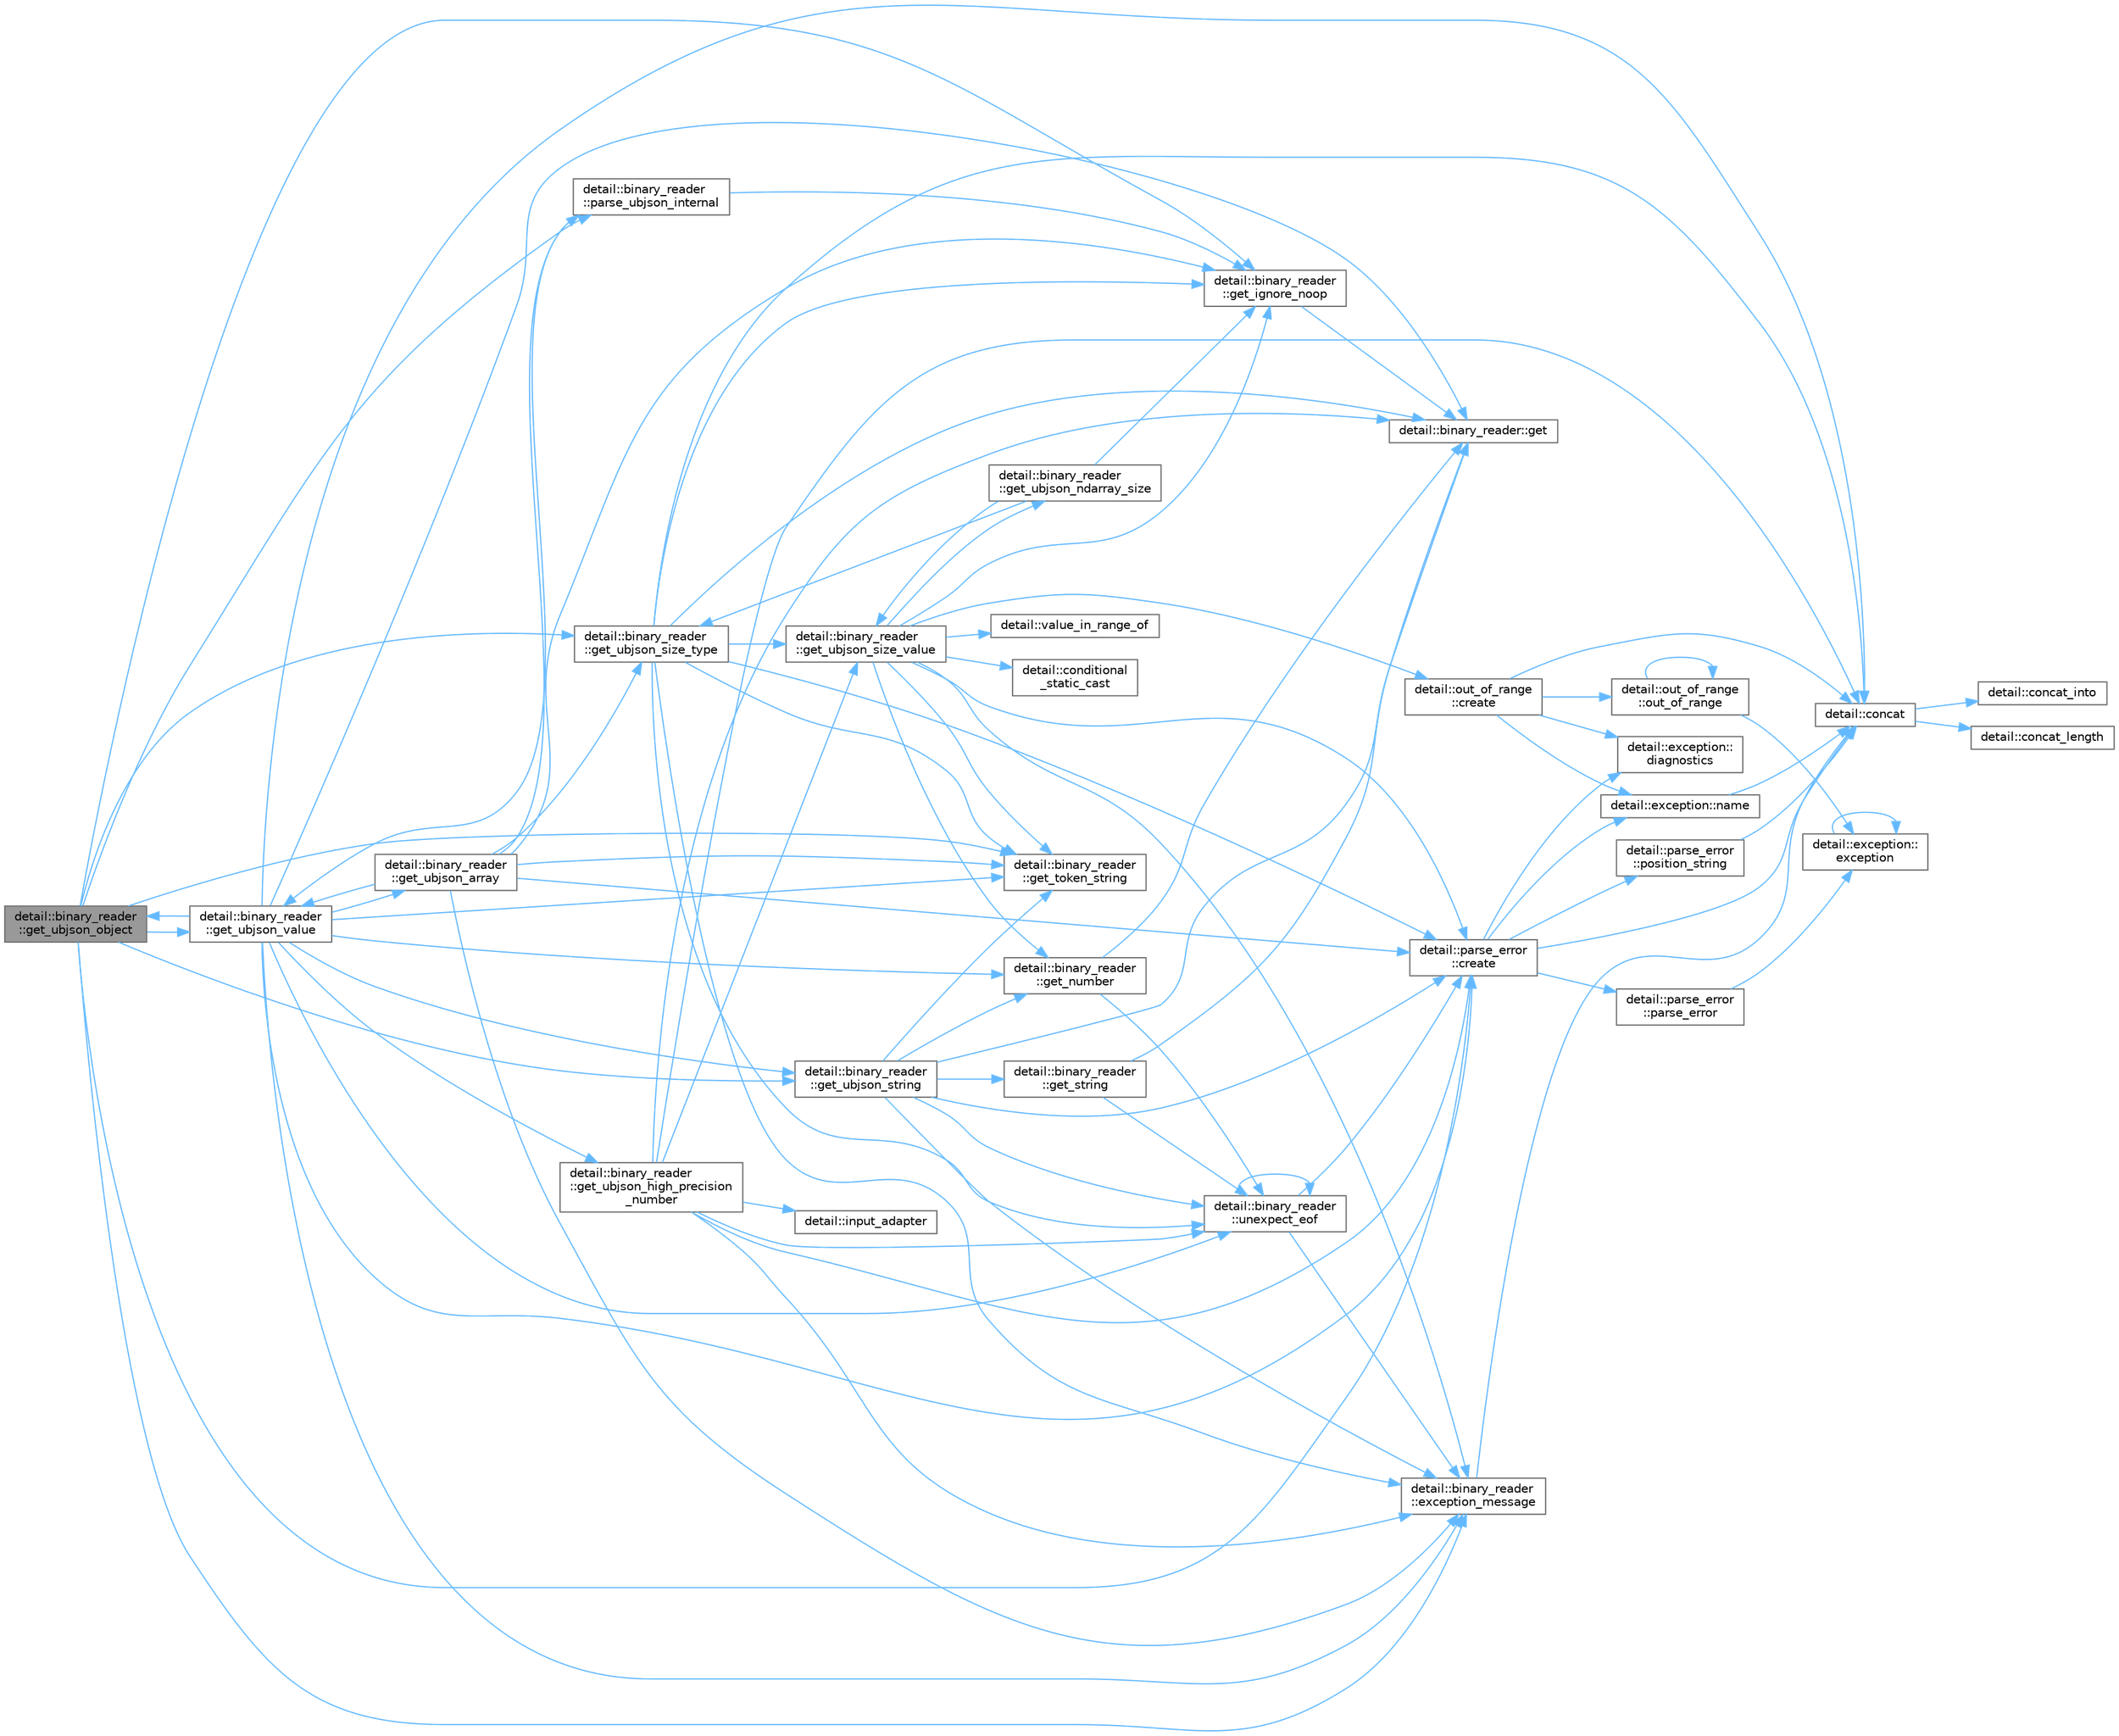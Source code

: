 digraph "detail::binary_reader::get_ubjson_object"
{
 // LATEX_PDF_SIZE
  bgcolor="transparent";
  edge [fontname=Helvetica,fontsize=10,labelfontname=Helvetica,labelfontsize=10];
  node [fontname=Helvetica,fontsize=10,shape=box,height=0.2,width=0.4];
  rankdir="LR";
  Node1 [id="Node000001",label="detail::binary_reader\l::get_ubjson_object",height=0.2,width=0.4,color="gray40", fillcolor="grey60", style="filled", fontcolor="black",tooltip=" "];
  Node1 -> Node2 [id="edge89_Node000001_Node000002",color="steelblue1",style="solid",tooltip=" "];
  Node2 [id="Node000002",label="detail::parse_error\l::create",height=0.2,width=0.4,color="grey40", fillcolor="white", style="filled",URL="$classdetail_1_1parse__error.html#a07046ea9f33d28f120af188ed674d6df",tooltip="create a parse error exception"];
  Node2 -> Node3 [id="edge90_Node000002_Node000003",color="steelblue1",style="solid",tooltip=" "];
  Node3 [id="Node000003",label="detail::concat",height=0.2,width=0.4,color="grey40", fillcolor="white", style="filled",URL="$namespacedetail.html#a266fb3d4bf633ad6c506434cc91164da",tooltip=" "];
  Node3 -> Node4 [id="edge91_Node000003_Node000004",color="steelblue1",style="solid",tooltip=" "];
  Node4 [id="Node000004",label="detail::concat_into",height=0.2,width=0.4,color="grey40", fillcolor="white", style="filled",URL="$namespacedetail.html#a89f967b745cf8df11ba9d59f93d97753",tooltip=" "];
  Node3 -> Node5 [id="edge92_Node000003_Node000005",color="steelblue1",style="solid",tooltip=" "];
  Node5 [id="Node000005",label="detail::concat_length",height=0.2,width=0.4,color="grey40", fillcolor="white", style="filled",URL="$namespacedetail.html#ac185140ed8c8fcc07a302a890b714b0d",tooltip=" "];
  Node2 -> Node6 [id="edge93_Node000002_Node000006",color="steelblue1",style="solid",tooltip=" "];
  Node6 [id="Node000006",label="detail::exception::\ldiagnostics",height=0.2,width=0.4,color="grey40", fillcolor="white", style="filled",URL="$classdetail_1_1exception.html#a6b4a786b5c1c25dd3edaceb1bf2d5120",tooltip=" "];
  Node2 -> Node7 [id="edge94_Node000002_Node000007",color="steelblue1",style="solid",tooltip=" "];
  Node7 [id="Node000007",label="detail::exception::name",height=0.2,width=0.4,color="grey40", fillcolor="white", style="filled",URL="$classdetail_1_1exception.html#a8f1eb56b9964c8dd84d89d0da98d883b",tooltip=" "];
  Node7 -> Node3 [id="edge95_Node000007_Node000003",color="steelblue1",style="solid",tooltip=" "];
  Node2 -> Node8 [id="edge96_Node000002_Node000008",color="steelblue1",style="solid",tooltip=" "];
  Node8 [id="Node000008",label="detail::parse_error\l::parse_error",height=0.2,width=0.4,color="grey40", fillcolor="white", style="filled",URL="$classdetail_1_1parse__error.html#a7703a00cc97c4590e56254b62b479ff5",tooltip=" "];
  Node8 -> Node9 [id="edge97_Node000008_Node000009",color="steelblue1",style="solid",tooltip=" "];
  Node9 [id="Node000009",label="detail::exception::\lexception",height=0.2,width=0.4,color="grey40", fillcolor="white", style="filled",URL="$classdetail_1_1exception.html#a528d6bc77e88490bbb84cde2222b7ff0",tooltip=" "];
  Node9 -> Node9 [id="edge98_Node000009_Node000009",color="steelblue1",style="solid",tooltip=" "];
  Node2 -> Node10 [id="edge99_Node000002_Node000010",color="steelblue1",style="solid",tooltip=" "];
  Node10 [id="Node000010",label="detail::parse_error\l::position_string",height=0.2,width=0.4,color="grey40", fillcolor="white", style="filled",URL="$classdetail_1_1parse__error.html#a19cdccb06cba79d7b4efc51f501ced8b",tooltip=" "];
  Node10 -> Node3 [id="edge100_Node000010_Node000003",color="steelblue1",style="solid",tooltip=" "];
  Node1 -> Node11 [id="edge101_Node000001_Node000011",color="steelblue1",style="solid",tooltip=" "];
  Node11 [id="Node000011",label="detail::binary_reader\l::exception_message",height=0.2,width=0.4,color="grey40", fillcolor="white", style="filled",URL="$classdetail_1_1binary__reader.html#a39c740811882a0023f6386858a5d5270",tooltip=" "];
  Node11 -> Node3 [id="edge102_Node000011_Node000003",color="steelblue1",style="solid",tooltip=" "];
  Node1 -> Node12 [id="edge103_Node000001_Node000012",color="steelblue1",style="solid",tooltip=" "];
  Node12 [id="Node000012",label="detail::binary_reader\l::get_ignore_noop",height=0.2,width=0.4,color="grey40", fillcolor="white", style="filled",URL="$classdetail_1_1binary__reader.html#a451f9cb2d990780be3b6ffea6223134b",tooltip=" "];
  Node12 -> Node13 [id="edge104_Node000012_Node000013",color="steelblue1",style="solid",tooltip=" "];
  Node13 [id="Node000013",label="detail::binary_reader::get",height=0.2,width=0.4,color="grey40", fillcolor="white", style="filled",URL="$classdetail_1_1binary__reader.html#a9aeb80d0dd19032e1b2128b3f093a794",tooltip="get next character from the input"];
  Node1 -> Node14 [id="edge105_Node000001_Node000014",color="steelblue1",style="solid",tooltip=" "];
  Node14 [id="Node000014",label="detail::binary_reader\l::get_token_string",height=0.2,width=0.4,color="grey40", fillcolor="white", style="filled",URL="$classdetail_1_1binary__reader.html#a2ef89c65a295e23efa6d7363fafc84cc",tooltip=" "];
  Node1 -> Node15 [id="edge106_Node000001_Node000015",color="steelblue1",style="solid",tooltip=" "];
  Node15 [id="Node000015",label="detail::binary_reader\l::get_ubjson_size_type",height=0.2,width=0.4,color="grey40", fillcolor="white", style="filled",URL="$classdetail_1_1binary__reader.html#a0380c1d2d3332eddf36105009ff8f9fb",tooltip="determine the type and size for a container"];
  Node15 -> Node3 [id="edge107_Node000015_Node000003",color="steelblue1",style="solid",tooltip=" "];
  Node15 -> Node2 [id="edge108_Node000015_Node000002",color="steelblue1",style="solid",tooltip=" "];
  Node15 -> Node11 [id="edge109_Node000015_Node000011",color="steelblue1",style="solid",tooltip=" "];
  Node15 -> Node13 [id="edge110_Node000015_Node000013",color="steelblue1",style="solid",tooltip=" "];
  Node15 -> Node12 [id="edge111_Node000015_Node000012",color="steelblue1",style="solid",tooltip=" "];
  Node15 -> Node14 [id="edge112_Node000015_Node000014",color="steelblue1",style="solid",tooltip=" "];
  Node15 -> Node16 [id="edge113_Node000015_Node000016",color="steelblue1",style="solid",tooltip=" "];
  Node16 [id="Node000016",label="detail::binary_reader\l::get_ubjson_size_value",height=0.2,width=0.4,color="grey40", fillcolor="white", style="filled",URL="$classdetail_1_1binary__reader.html#abcd1952c7d1c9f4b5f93da9f62e23320",tooltip=" "];
  Node16 -> Node17 [id="edge114_Node000016_Node000017",color="steelblue1",style="solid",tooltip=" "];
  Node17 [id="Node000017",label="detail::conditional\l_static_cast",height=0.2,width=0.4,color="grey40", fillcolor="white", style="filled",URL="$namespacedetail.html#a5d17f1d261bd9fec64c08343c9f809fc",tooltip=" "];
  Node16 -> Node18 [id="edge115_Node000016_Node000018",color="steelblue1",style="solid",tooltip=" "];
  Node18 [id="Node000018",label="detail::out_of_range\l::create",height=0.2,width=0.4,color="grey40", fillcolor="white", style="filled",URL="$classdetail_1_1out__of__range.html#a79ea0d3ec02a853629dc827e045ecff5",tooltip=" "];
  Node18 -> Node3 [id="edge116_Node000018_Node000003",color="steelblue1",style="solid",tooltip=" "];
  Node18 -> Node6 [id="edge117_Node000018_Node000006",color="steelblue1",style="solid",tooltip=" "];
  Node18 -> Node7 [id="edge118_Node000018_Node000007",color="steelblue1",style="solid",tooltip=" "];
  Node18 -> Node19 [id="edge119_Node000018_Node000019",color="steelblue1",style="solid",tooltip=" "];
  Node19 [id="Node000019",label="detail::out_of_range\l::out_of_range",height=0.2,width=0.4,color="grey40", fillcolor="white", style="filled",URL="$classdetail_1_1out__of__range.html#a5be01a3b83b50a3775c6978946be4a18",tooltip=" "];
  Node19 -> Node9 [id="edge120_Node000019_Node000009",color="steelblue1",style="solid",tooltip=" "];
  Node19 -> Node19 [id="edge121_Node000019_Node000019",color="steelblue1",style="solid",tooltip=" "];
  Node16 -> Node2 [id="edge122_Node000016_Node000002",color="steelblue1",style="solid",tooltip=" "];
  Node16 -> Node11 [id="edge123_Node000016_Node000011",color="steelblue1",style="solid",tooltip=" "];
  Node16 -> Node12 [id="edge124_Node000016_Node000012",color="steelblue1",style="solid",tooltip=" "];
  Node16 -> Node20 [id="edge125_Node000016_Node000020",color="steelblue1",style="solid",tooltip=" "];
  Node20 [id="Node000020",label="detail::binary_reader\l::get_number",height=0.2,width=0.4,color="grey40", fillcolor="white", style="filled",URL="$classdetail_1_1binary__reader.html#a809c1fd4598b7d4cecaf93aaf1547205",tooltip=" "];
  Node20 -> Node13 [id="edge126_Node000020_Node000013",color="steelblue1",style="solid",tooltip=" "];
  Node20 -> Node21 [id="edge127_Node000020_Node000021",color="steelblue1",style="solid",tooltip=" "];
  Node21 [id="Node000021",label="detail::binary_reader\l::unexpect_eof",height=0.2,width=0.4,color="grey40", fillcolor="white", style="filled",URL="$classdetail_1_1binary__reader.html#a86d19cc231aae395395030fd8ae19fd5",tooltip=" "];
  Node21 -> Node2 [id="edge128_Node000021_Node000002",color="steelblue1",style="solid",tooltip=" "];
  Node21 -> Node11 [id="edge129_Node000021_Node000011",color="steelblue1",style="solid",tooltip=" "];
  Node21 -> Node21 [id="edge130_Node000021_Node000021",color="steelblue1",style="solid",tooltip=" "];
  Node16 -> Node14 [id="edge131_Node000016_Node000014",color="steelblue1",style="solid",tooltip=" "];
  Node16 -> Node22 [id="edge132_Node000016_Node000022",color="steelblue1",style="solid",tooltip=" "];
  Node22 [id="Node000022",label="detail::binary_reader\l::get_ubjson_ndarray_size",height=0.2,width=0.4,color="grey40", fillcolor="white", style="filled",URL="$classdetail_1_1binary__reader.html#a468f6555260ea65d96b91dfd6547f2d6",tooltip=" "];
  Node22 -> Node12 [id="edge133_Node000022_Node000012",color="steelblue1",style="solid",tooltip=" "];
  Node22 -> Node15 [id="edge134_Node000022_Node000015",color="steelblue1",style="solid",tooltip=" "];
  Node22 -> Node16 [id="edge135_Node000022_Node000016",color="steelblue1",style="solid",tooltip=" "];
  Node16 -> Node23 [id="edge136_Node000016_Node000023",color="steelblue1",style="solid",tooltip=" "];
  Node23 [id="Node000023",label="detail::value_in_range_of",height=0.2,width=0.4,color="grey40", fillcolor="white", style="filled",URL="$namespacedetail.html#a8e7a4119c6c8e86cef8f1c904c8bf040",tooltip=" "];
  Node15 -> Node21 [id="edge137_Node000015_Node000021",color="steelblue1",style="solid",tooltip=" "];
  Node1 -> Node24 [id="edge138_Node000001_Node000024",color="steelblue1",style="solid",tooltip=" "];
  Node24 [id="Node000024",label="detail::binary_reader\l::get_ubjson_string",height=0.2,width=0.4,color="grey40", fillcolor="white", style="filled",URL="$classdetail_1_1binary__reader.html#ade7bfc83c8db15b0b4e60dd89c4fbac6",tooltip="reads a UBJSON string"];
  Node24 -> Node2 [id="edge139_Node000024_Node000002",color="steelblue1",style="solid",tooltip=" "];
  Node24 -> Node11 [id="edge140_Node000024_Node000011",color="steelblue1",style="solid",tooltip=" "];
  Node24 -> Node13 [id="edge141_Node000024_Node000013",color="steelblue1",style="solid",tooltip=" "];
  Node24 -> Node20 [id="edge142_Node000024_Node000020",color="steelblue1",style="solid",tooltip=" "];
  Node24 -> Node25 [id="edge143_Node000024_Node000025",color="steelblue1",style="solid",tooltip=" "];
  Node25 [id="Node000025",label="detail::binary_reader\l::get_string",height=0.2,width=0.4,color="grey40", fillcolor="white", style="filled",URL="$classdetail_1_1binary__reader.html#a0378b0788080dd6ba0eaaaa7aab855bf",tooltip="create a string by reading characters from the input"];
  Node25 -> Node13 [id="edge144_Node000025_Node000013",color="steelblue1",style="solid",tooltip=" "];
  Node25 -> Node21 [id="edge145_Node000025_Node000021",color="steelblue1",style="solid",tooltip=" "];
  Node24 -> Node14 [id="edge146_Node000024_Node000014",color="steelblue1",style="solid",tooltip=" "];
  Node24 -> Node21 [id="edge147_Node000024_Node000021",color="steelblue1",style="solid",tooltip=" "];
  Node1 -> Node26 [id="edge148_Node000001_Node000026",color="steelblue1",style="solid",tooltip=" "];
  Node26 [id="Node000026",label="detail::binary_reader\l::get_ubjson_value",height=0.2,width=0.4,color="grey40", fillcolor="white", style="filled",URL="$classdetail_1_1binary__reader.html#a45cdf02020f3bc5c27fada582f37516c",tooltip=" "];
  Node26 -> Node3 [id="edge149_Node000026_Node000003",color="steelblue1",style="solid",tooltip=" "];
  Node26 -> Node2 [id="edge150_Node000026_Node000002",color="steelblue1",style="solid",tooltip=" "];
  Node26 -> Node11 [id="edge151_Node000026_Node000011",color="steelblue1",style="solid",tooltip=" "];
  Node26 -> Node13 [id="edge152_Node000026_Node000013",color="steelblue1",style="solid",tooltip=" "];
  Node26 -> Node20 [id="edge153_Node000026_Node000020",color="steelblue1",style="solid",tooltip=" "];
  Node26 -> Node14 [id="edge154_Node000026_Node000014",color="steelblue1",style="solid",tooltip=" "];
  Node26 -> Node27 [id="edge155_Node000026_Node000027",color="steelblue1",style="solid",tooltip=" "];
  Node27 [id="Node000027",label="detail::binary_reader\l::get_ubjson_array",height=0.2,width=0.4,color="grey40", fillcolor="white", style="filled",URL="$classdetail_1_1binary__reader.html#a87e4355139f3a972aa456a3ed465606e",tooltip=" "];
  Node27 -> Node2 [id="edge156_Node000027_Node000002",color="steelblue1",style="solid",tooltip=" "];
  Node27 -> Node11 [id="edge157_Node000027_Node000011",color="steelblue1",style="solid",tooltip=" "];
  Node27 -> Node12 [id="edge158_Node000027_Node000012",color="steelblue1",style="solid",tooltip=" "];
  Node27 -> Node14 [id="edge159_Node000027_Node000014",color="steelblue1",style="solid",tooltip=" "];
  Node27 -> Node15 [id="edge160_Node000027_Node000015",color="steelblue1",style="solid",tooltip=" "];
  Node27 -> Node26 [id="edge161_Node000027_Node000026",color="steelblue1",style="solid",tooltip=" "];
  Node27 -> Node28 [id="edge162_Node000027_Node000028",color="steelblue1",style="solid",tooltip=" "];
  Node28 [id="Node000028",label="detail::binary_reader\l::parse_ubjson_internal",height=0.2,width=0.4,color="grey40", fillcolor="white", style="filled",URL="$classdetail_1_1binary__reader.html#aabd1d5a1377a2f3b43a78fd765d95849",tooltip=" "];
  Node28 -> Node12 [id="edge163_Node000028_Node000012",color="steelblue1",style="solid",tooltip=" "];
  Node28 -> Node26 [id="edge164_Node000028_Node000026",color="steelblue1",style="solid",tooltip=" "];
  Node26 -> Node29 [id="edge165_Node000026_Node000029",color="steelblue1",style="solid",tooltip=" "];
  Node29 [id="Node000029",label="detail::binary_reader\l::get_ubjson_high_precision\l_number",height=0.2,width=0.4,color="grey40", fillcolor="white", style="filled",URL="$classdetail_1_1binary__reader.html#a3e86be40b4ec5679c13147056fb089c8",tooltip=" "];
  Node29 -> Node3 [id="edge166_Node000029_Node000003",color="steelblue1",style="solid",tooltip=" "];
  Node29 -> Node2 [id="edge167_Node000029_Node000002",color="steelblue1",style="solid",tooltip=" "];
  Node29 -> Node11 [id="edge168_Node000029_Node000011",color="steelblue1",style="solid",tooltip=" "];
  Node29 -> Node13 [id="edge169_Node000029_Node000013",color="steelblue1",style="solid",tooltip=" "];
  Node29 -> Node16 [id="edge170_Node000029_Node000016",color="steelblue1",style="solid",tooltip=" "];
  Node29 -> Node30 [id="edge171_Node000029_Node000030",color="steelblue1",style="solid",tooltip=" "];
  Node30 [id="Node000030",label="detail::input_adapter",height=0.2,width=0.4,color="grey40", fillcolor="white", style="filled",URL="$namespacedetail.html#aada1510d1b55ad2faf4a71c70cffb374",tooltip=" "];
  Node29 -> Node21 [id="edge172_Node000029_Node000021",color="steelblue1",style="solid",tooltip=" "];
  Node26 -> Node1 [id="edge173_Node000026_Node000001",color="steelblue1",style="solid",tooltip=" "];
  Node26 -> Node24 [id="edge174_Node000026_Node000024",color="steelblue1",style="solid",tooltip=" "];
  Node26 -> Node21 [id="edge175_Node000026_Node000021",color="steelblue1",style="solid",tooltip=" "];
  Node1 -> Node28 [id="edge176_Node000001_Node000028",color="steelblue1",style="solid",tooltip=" "];
}
